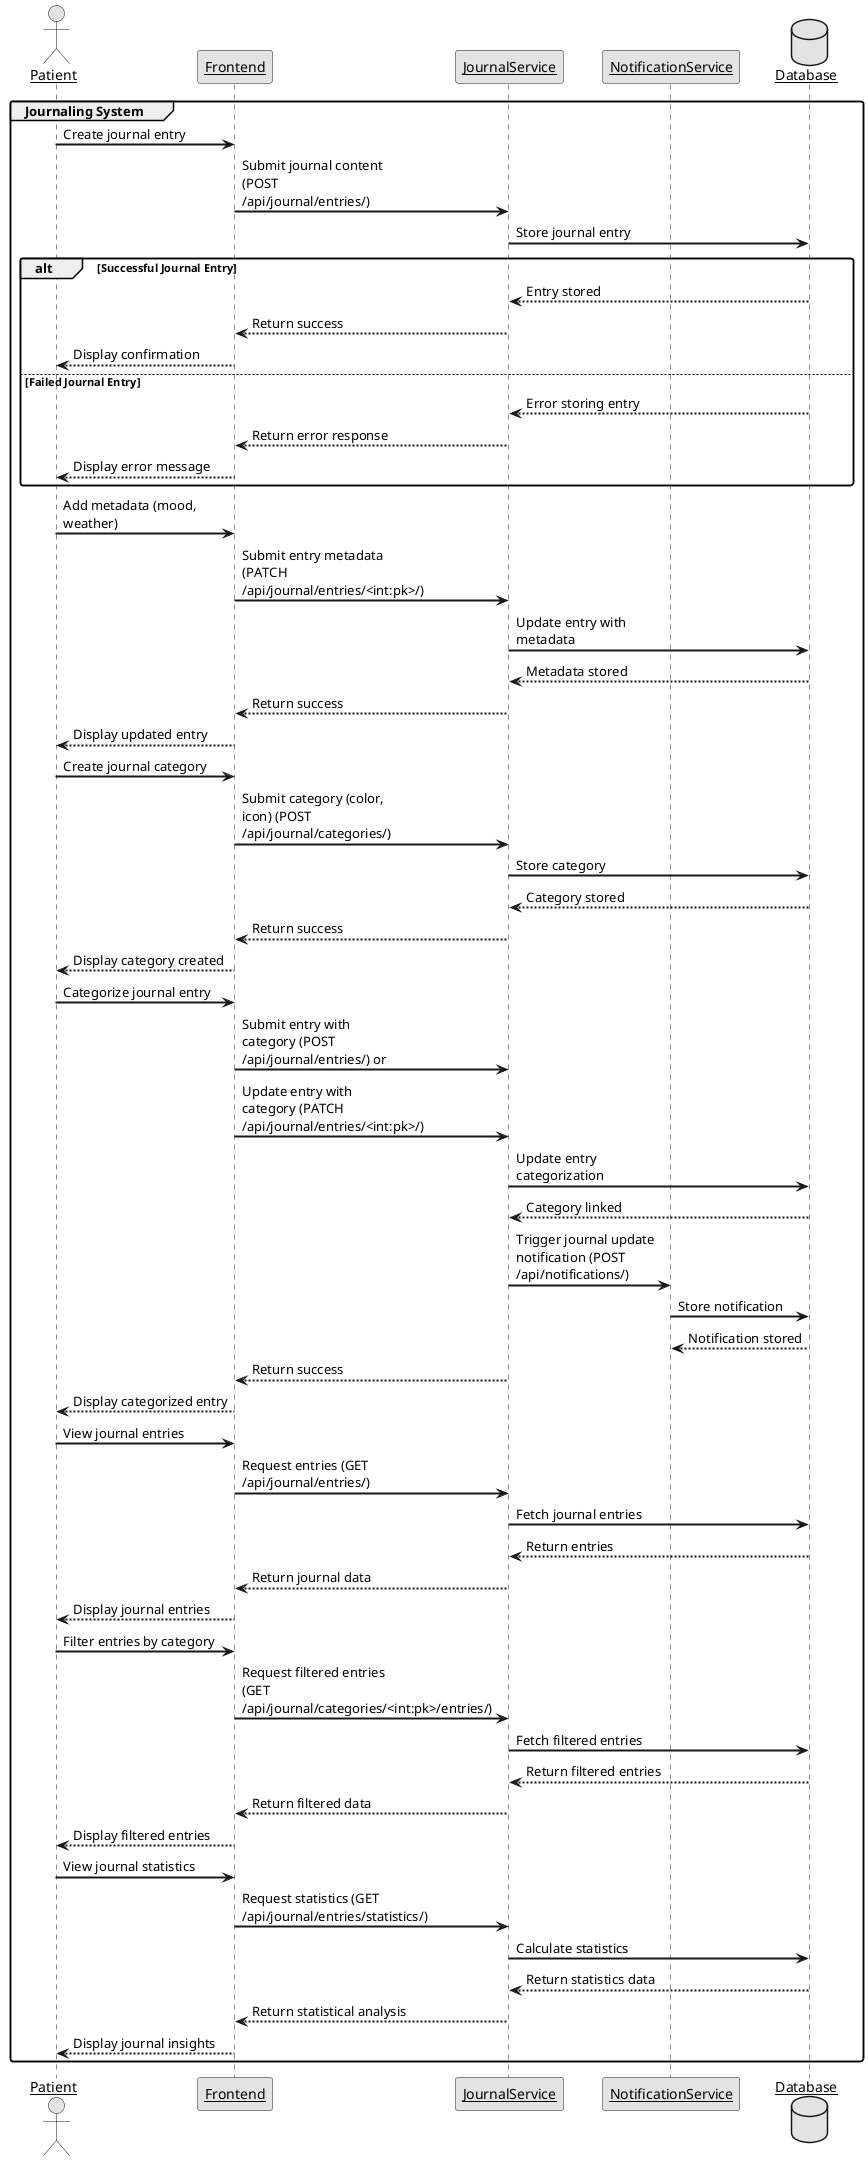 @startuml

skinparam sequenceArrowThickness 2
skinparam roundcorner 5
skinparam maxmessagesize 160
skinparam sequenceParticipant underline
skinparam handwritten false
skinparam monochrome true

' Define participants with actor icons
actor "Patient" as Patient
participant "Frontend" as Frontend
participant "JournalService" as JournalService
participant "NotificationService" as NotificationService
database "Database" as Database

' No title for consistency

' === Journaling System ===
group Journaling System
    Patient -> Frontend: Create journal entry
    Frontend -> JournalService: Submit journal content (POST /api/journal/entries/)
    JournalService -> Database: Store journal entry
    alt Successful Journal Entry
        Database --> JournalService: Entry stored
        JournalService --> Frontend: Return success
        Frontend --> Patient: Display confirmation
    else Failed Journal Entry
        Database --> JournalService: Error storing entry
        JournalService --> Frontend: Return error response
        Frontend --> Patient: Display error message
    end
    
    Patient -> Frontend: Add metadata (mood, weather)
    Frontend -> JournalService: Submit entry metadata (PATCH /api/journal/entries/<int:pk>/)
    JournalService -> Database: Update entry with metadata
    Database --> JournalService: Metadata stored
    JournalService --> Frontend: Return success
    Frontend --> Patient: Display updated entry
    
    Patient -> Frontend: Create journal category
    Frontend -> JournalService: Submit category (color, icon) (POST /api/journal/categories/)
    JournalService -> Database: Store category
    Database --> JournalService: Category stored
    JournalService --> Frontend: Return success
    Frontend --> Patient: Display category created
    
    Patient -> Frontend: Categorize journal entry 
    Frontend -> JournalService: Submit entry with category (POST /api/journal/entries/) or
    Frontend -> JournalService: Update entry with category (PATCH /api/journal/entries/<int:pk>/)
    JournalService -> Database: Update entry categorization
    Database --> JournalService: Category linked
    JournalService -> NotificationService: Trigger journal update notification (POST /api/notifications/)
    NotificationService -> Database: Store notification
    Database --> NotificationService: Notification stored
    JournalService --> Frontend: Return success
    Frontend --> Patient: Display categorized entry
    
    Patient -> Frontend: View journal entries
    Frontend -> JournalService: Request entries (GET /api/journal/entries/)
    JournalService -> Database: Fetch journal entries
    Database --> JournalService: Return entries
    JournalService --> Frontend: Return journal data
    Frontend --> Patient: Display journal entries
    
    Patient -> Frontend: Filter entries by category
    Frontend -> JournalService: Request filtered entries (GET /api/journal/categories/<int:pk>/entries/)
    JournalService -> Database: Fetch filtered entries
    Database --> JournalService: Return filtered entries
    JournalService --> Frontend: Return filtered data
    Frontend --> Patient: Display filtered entries
    
    Patient -> Frontend: View journal statistics 
    Frontend -> JournalService: Request statistics (GET /api/journal/entries/statistics/)
    JournalService -> Database: Calculate statistics
    Database --> JournalService: Return statistics data
    JournalService --> Frontend: Return statistical analysis
    Frontend --> Patient: Display journal insights
end

@enduml
